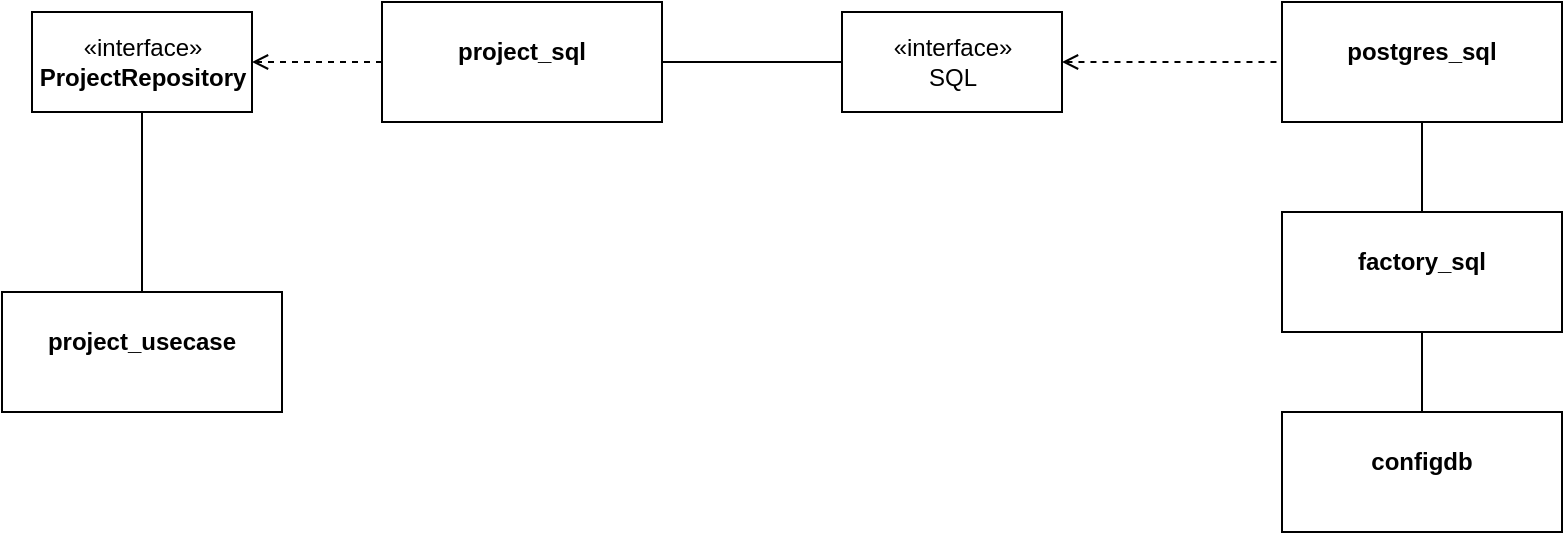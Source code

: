 <mxfile version="20.0.3" type="github">
  <diagram id="Kgo47K81AxDkUEZPYzzY" name="Page-1">
    <mxGraphModel dx="1422" dy="762" grid="1" gridSize="10" guides="1" tooltips="1" connect="1" arrows="1" fold="1" page="1" pageScale="1" pageWidth="827" pageHeight="1169" math="0" shadow="0">
      <root>
        <mxCell id="0" />
        <mxCell id="1" parent="0" />
        <mxCell id="V1y0-wPwR4VEF1zvK1nV-1" value="&lt;p style=&quot;margin:0px;margin-top:4px;text-align:center;&quot;&gt;&lt;br&gt;&lt;b&gt;configdb&lt;/b&gt;&lt;/p&gt;" style="verticalAlign=top;align=left;overflow=fill;fontSize=12;fontFamily=Helvetica;html=1;" vertex="1" parent="1">
          <mxGeometry x="660" y="460" width="140" height="60" as="geometry" />
        </mxCell>
        <mxCell id="V1y0-wPwR4VEF1zvK1nV-8" style="edgeStyle=orthogonalEdgeStyle;rounded=0;orthogonalLoop=1;jettySize=auto;html=1;entryX=0.5;entryY=1;entryDx=0;entryDy=0;startArrow=none;startFill=0;endArrow=none;endFill=0;" edge="1" parent="1" source="V1y0-wPwR4VEF1zvK1nV-2" target="V1y0-wPwR4VEF1zvK1nV-6">
          <mxGeometry relative="1" as="geometry" />
        </mxCell>
        <mxCell id="V1y0-wPwR4VEF1zvK1nV-2" value="&lt;p style=&quot;margin:0px;margin-top:4px;text-align:center;&quot;&gt;&lt;br&gt;&lt;b&gt;factor&lt;/b&gt;&lt;b style=&quot;background-color: initial;&quot;&gt;y_sql&lt;/b&gt;&lt;/p&gt;" style="verticalAlign=top;align=left;overflow=fill;fontSize=12;fontFamily=Helvetica;html=1;" vertex="1" parent="1">
          <mxGeometry x="660" y="360" width="140" height="60" as="geometry" />
        </mxCell>
        <mxCell id="V1y0-wPwR4VEF1zvK1nV-3" value="" style="endArrow=none;html=1;rounded=0;exitX=0.5;exitY=1;exitDx=0;exitDy=0;" edge="1" parent="1" source="V1y0-wPwR4VEF1zvK1nV-2" target="V1y0-wPwR4VEF1zvK1nV-1">
          <mxGeometry width="50" height="50" relative="1" as="geometry">
            <mxPoint x="500" y="420" as="sourcePoint" />
            <mxPoint x="550" y="370" as="targetPoint" />
          </mxGeometry>
        </mxCell>
        <mxCell id="V1y0-wPwR4VEF1zvK1nV-5" value="«interface»&lt;br&gt;SQL" style="html=1;" vertex="1" parent="1">
          <mxGeometry x="440" y="260" width="110" height="50" as="geometry" />
        </mxCell>
        <mxCell id="V1y0-wPwR4VEF1zvK1nV-6" value="&lt;p style=&quot;margin:0px;margin-top:4px;text-align:center;&quot;&gt;&lt;br&gt;&lt;b&gt;postgres_sql&lt;/b&gt;&lt;/p&gt;" style="verticalAlign=top;align=left;overflow=fill;fontSize=12;fontFamily=Helvetica;html=1;" vertex="1" parent="1">
          <mxGeometry x="660" y="255" width="140" height="60" as="geometry" />
        </mxCell>
        <mxCell id="V1y0-wPwR4VEF1zvK1nV-7" value="" style="endArrow=none;dashed=1;html=1;rounded=0;entryX=0;entryY=0.5;entryDx=0;entryDy=0;exitX=1;exitY=0.5;exitDx=0;exitDy=0;startArrow=open;startFill=0;" edge="1" parent="1" source="V1y0-wPwR4VEF1zvK1nV-5" target="V1y0-wPwR4VEF1zvK1nV-6">
          <mxGeometry width="50" height="50" relative="1" as="geometry">
            <mxPoint x="450" y="250" as="sourcePoint" />
            <mxPoint x="500" y="200" as="targetPoint" />
          </mxGeometry>
        </mxCell>
        <mxCell id="V1y0-wPwR4VEF1zvK1nV-10" style="edgeStyle=orthogonalEdgeStyle;rounded=0;orthogonalLoop=1;jettySize=auto;html=1;entryX=0;entryY=0.5;entryDx=0;entryDy=0;startArrow=none;startFill=0;endArrow=none;endFill=0;" edge="1" parent="1" source="V1y0-wPwR4VEF1zvK1nV-9" target="V1y0-wPwR4VEF1zvK1nV-5">
          <mxGeometry relative="1" as="geometry" />
        </mxCell>
        <mxCell id="V1y0-wPwR4VEF1zvK1nV-12" value="" style="edgeStyle=orthogonalEdgeStyle;rounded=0;orthogonalLoop=1;jettySize=auto;html=1;startArrow=none;startFill=0;endArrow=open;endFill=0;dashed=1;" edge="1" parent="1" source="V1y0-wPwR4VEF1zvK1nV-9" target="V1y0-wPwR4VEF1zvK1nV-11">
          <mxGeometry relative="1" as="geometry" />
        </mxCell>
        <mxCell id="V1y0-wPwR4VEF1zvK1nV-9" value="&lt;p style=&quot;margin:0px;margin-top:4px;text-align:center;&quot;&gt;&lt;br&gt;&lt;b&gt;project_sql&lt;/b&gt;&lt;/p&gt;" style="verticalAlign=top;align=left;overflow=fill;fontSize=12;fontFamily=Helvetica;html=1;" vertex="1" parent="1">
          <mxGeometry x="210" y="255" width="140" height="60" as="geometry" />
        </mxCell>
        <mxCell id="V1y0-wPwR4VEF1zvK1nV-11" value="«interface»&lt;br&gt;&lt;b&gt;ProjectRepository&lt;/b&gt;" style="html=1;" vertex="1" parent="1">
          <mxGeometry x="35" y="260" width="110" height="50" as="geometry" />
        </mxCell>
        <mxCell id="V1y0-wPwR4VEF1zvK1nV-16" style="edgeStyle=orthogonalEdgeStyle;rounded=0;orthogonalLoop=1;jettySize=auto;html=1;entryX=0.5;entryY=1;entryDx=0;entryDy=0;startArrow=none;startFill=0;endArrow=none;endFill=0;" edge="1" parent="1" source="V1y0-wPwR4VEF1zvK1nV-14" target="V1y0-wPwR4VEF1zvK1nV-11">
          <mxGeometry relative="1" as="geometry" />
        </mxCell>
        <mxCell id="V1y0-wPwR4VEF1zvK1nV-14" value="&lt;p style=&quot;margin:0px;margin-top:4px;text-align:center;&quot;&gt;&lt;br&gt;&lt;b&gt;project_usecase&lt;/b&gt;&lt;/p&gt;" style="verticalAlign=top;align=left;overflow=fill;fontSize=12;fontFamily=Helvetica;html=1;" vertex="1" parent="1">
          <mxGeometry x="20" y="400" width="140" height="60" as="geometry" />
        </mxCell>
      </root>
    </mxGraphModel>
  </diagram>
</mxfile>
